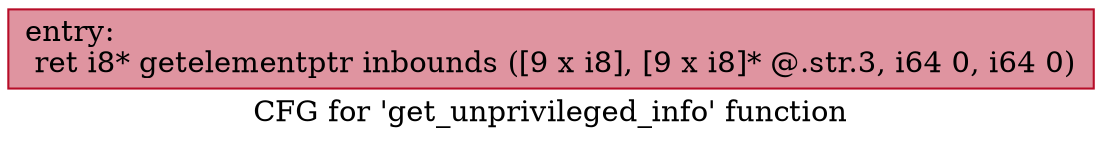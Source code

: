digraph "CFG for 'get_unprivileged_info' function" {
	label="CFG for 'get_unprivileged_info' function";

	Node0x55c33012fb50 [shape=record,color="#b70d28ff", style=filled, fillcolor="#b70d2870",label="{entry:\l  ret i8* getelementptr inbounds ([9 x i8], [9 x i8]* @.str.3, i64 0, i64 0)\l}"];
}
